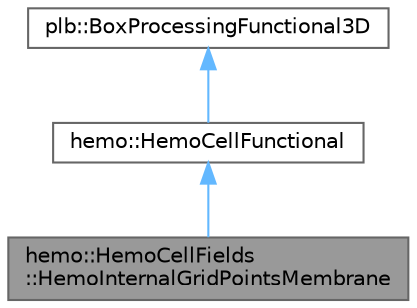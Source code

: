digraph "hemo::HemoCellFields::HemoInternalGridPointsMembrane"
{
 // LATEX_PDF_SIZE
  bgcolor="transparent";
  edge [fontname=Helvetica,fontsize=10,labelfontname=Helvetica,labelfontsize=10];
  node [fontname=Helvetica,fontsize=10,shape=box,height=0.2,width=0.4];
  Node1 [id="Node000001",label="hemo::HemoCellFields\l::HemoInternalGridPointsMembrane",height=0.2,width=0.4,color="gray40", fillcolor="grey60", style="filled", fontcolor="black",tooltip=" "];
  Node2 -> Node1 [id="edge1_Node000001_Node000002",dir="back",color="steelblue1",style="solid",tooltip=" "];
  Node2 [id="Node000002",label="hemo::HemoCellFunctional",height=0.2,width=0.4,color="gray40", fillcolor="white", style="filled",URL="$classhemo_1_1HemoCellFunctional.html",tooltip=" "];
  Node3 -> Node2 [id="edge2_Node000002_Node000003",dir="back",color="steelblue1",style="solid",tooltip=" "];
  Node3 [id="Node000003",label="plb::BoxProcessingFunctional3D",height=0.2,width=0.4,color="gray40", fillcolor="white", style="filled",tooltip=" "];
}
